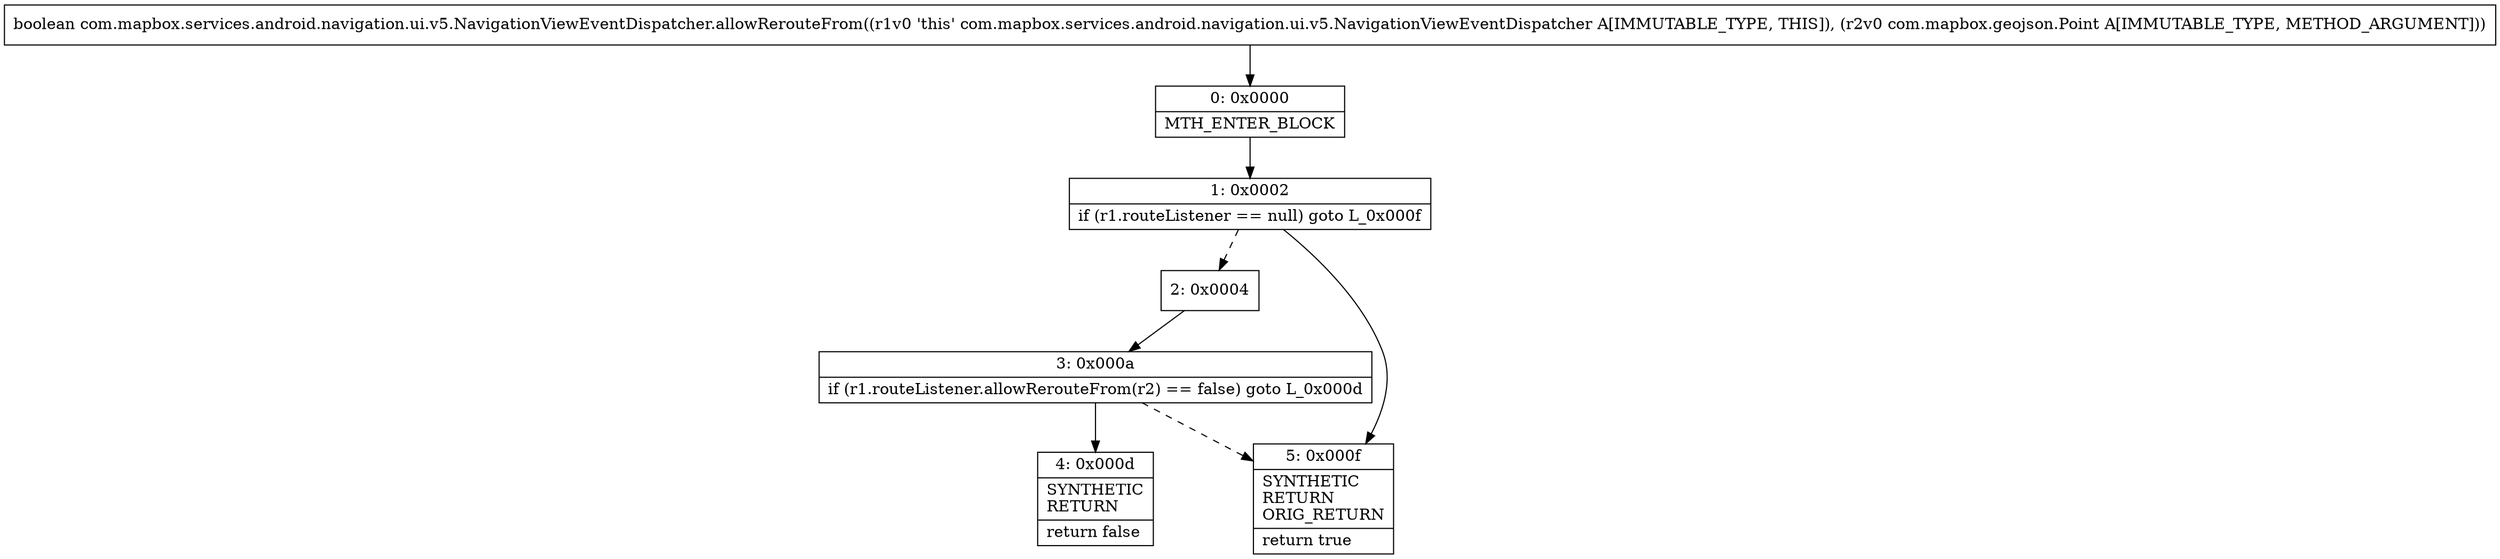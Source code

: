 digraph "CFG forcom.mapbox.services.android.navigation.ui.v5.NavigationViewEventDispatcher.allowRerouteFrom(Lcom\/mapbox\/geojson\/Point;)Z" {
Node_0 [shape=record,label="{0\:\ 0x0000|MTH_ENTER_BLOCK\l}"];
Node_1 [shape=record,label="{1\:\ 0x0002|if (r1.routeListener == null) goto L_0x000f\l}"];
Node_2 [shape=record,label="{2\:\ 0x0004}"];
Node_3 [shape=record,label="{3\:\ 0x000a|if (r1.routeListener.allowRerouteFrom(r2) == false) goto L_0x000d\l}"];
Node_4 [shape=record,label="{4\:\ 0x000d|SYNTHETIC\lRETURN\l|return false\l}"];
Node_5 [shape=record,label="{5\:\ 0x000f|SYNTHETIC\lRETURN\lORIG_RETURN\l|return true\l}"];
MethodNode[shape=record,label="{boolean com.mapbox.services.android.navigation.ui.v5.NavigationViewEventDispatcher.allowRerouteFrom((r1v0 'this' com.mapbox.services.android.navigation.ui.v5.NavigationViewEventDispatcher A[IMMUTABLE_TYPE, THIS]), (r2v0 com.mapbox.geojson.Point A[IMMUTABLE_TYPE, METHOD_ARGUMENT])) }"];
MethodNode -> Node_0;
Node_0 -> Node_1;
Node_1 -> Node_2[style=dashed];
Node_1 -> Node_5;
Node_2 -> Node_3;
Node_3 -> Node_4;
Node_3 -> Node_5[style=dashed];
}


